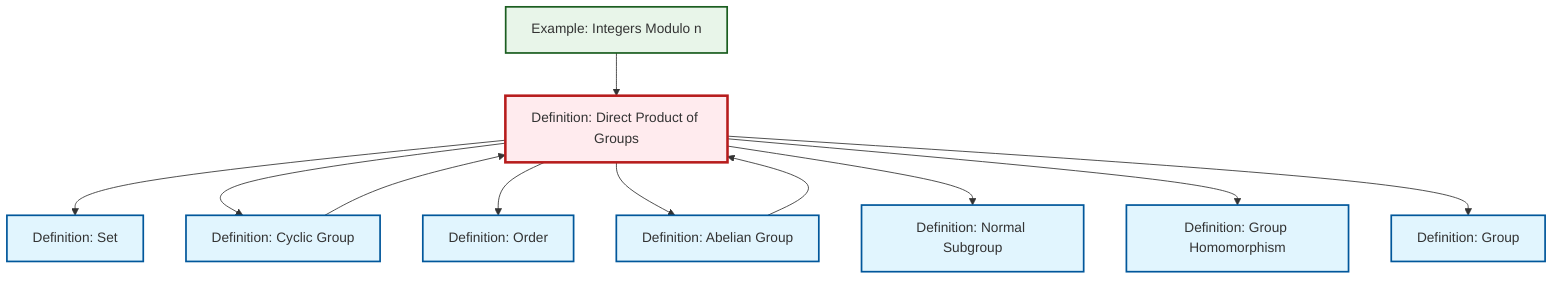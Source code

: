 graph TD
    classDef definition fill:#e1f5fe,stroke:#01579b,stroke-width:2px
    classDef theorem fill:#f3e5f5,stroke:#4a148c,stroke-width:2px
    classDef axiom fill:#fff3e0,stroke:#e65100,stroke-width:2px
    classDef example fill:#e8f5e9,stroke:#1b5e20,stroke-width:2px
    classDef current fill:#ffebee,stroke:#b71c1c,stroke-width:3px
    def-order["Definition: Order"]:::definition
    def-homomorphism["Definition: Group Homomorphism"]:::definition
    def-direct-product["Definition: Direct Product of Groups"]:::definition
    def-group["Definition: Group"]:::definition
    ex-quotient-integers-mod-n["Example: Integers Modulo n"]:::example
    def-set["Definition: Set"]:::definition
    def-abelian-group["Definition: Abelian Group"]:::definition
    def-cyclic-group["Definition: Cyclic Group"]:::definition
    def-normal-subgroup["Definition: Normal Subgroup"]:::definition
    def-direct-product --> def-set
    def-direct-product --> def-cyclic-group
    def-direct-product --> def-order
    def-cyclic-group --> def-direct-product
    def-direct-product --> def-abelian-group
    def-abelian-group --> def-direct-product
    def-direct-product --> def-normal-subgroup
    def-direct-product --> def-homomorphism
    ex-quotient-integers-mod-n --> def-direct-product
    def-direct-product --> def-group
    class def-direct-product current